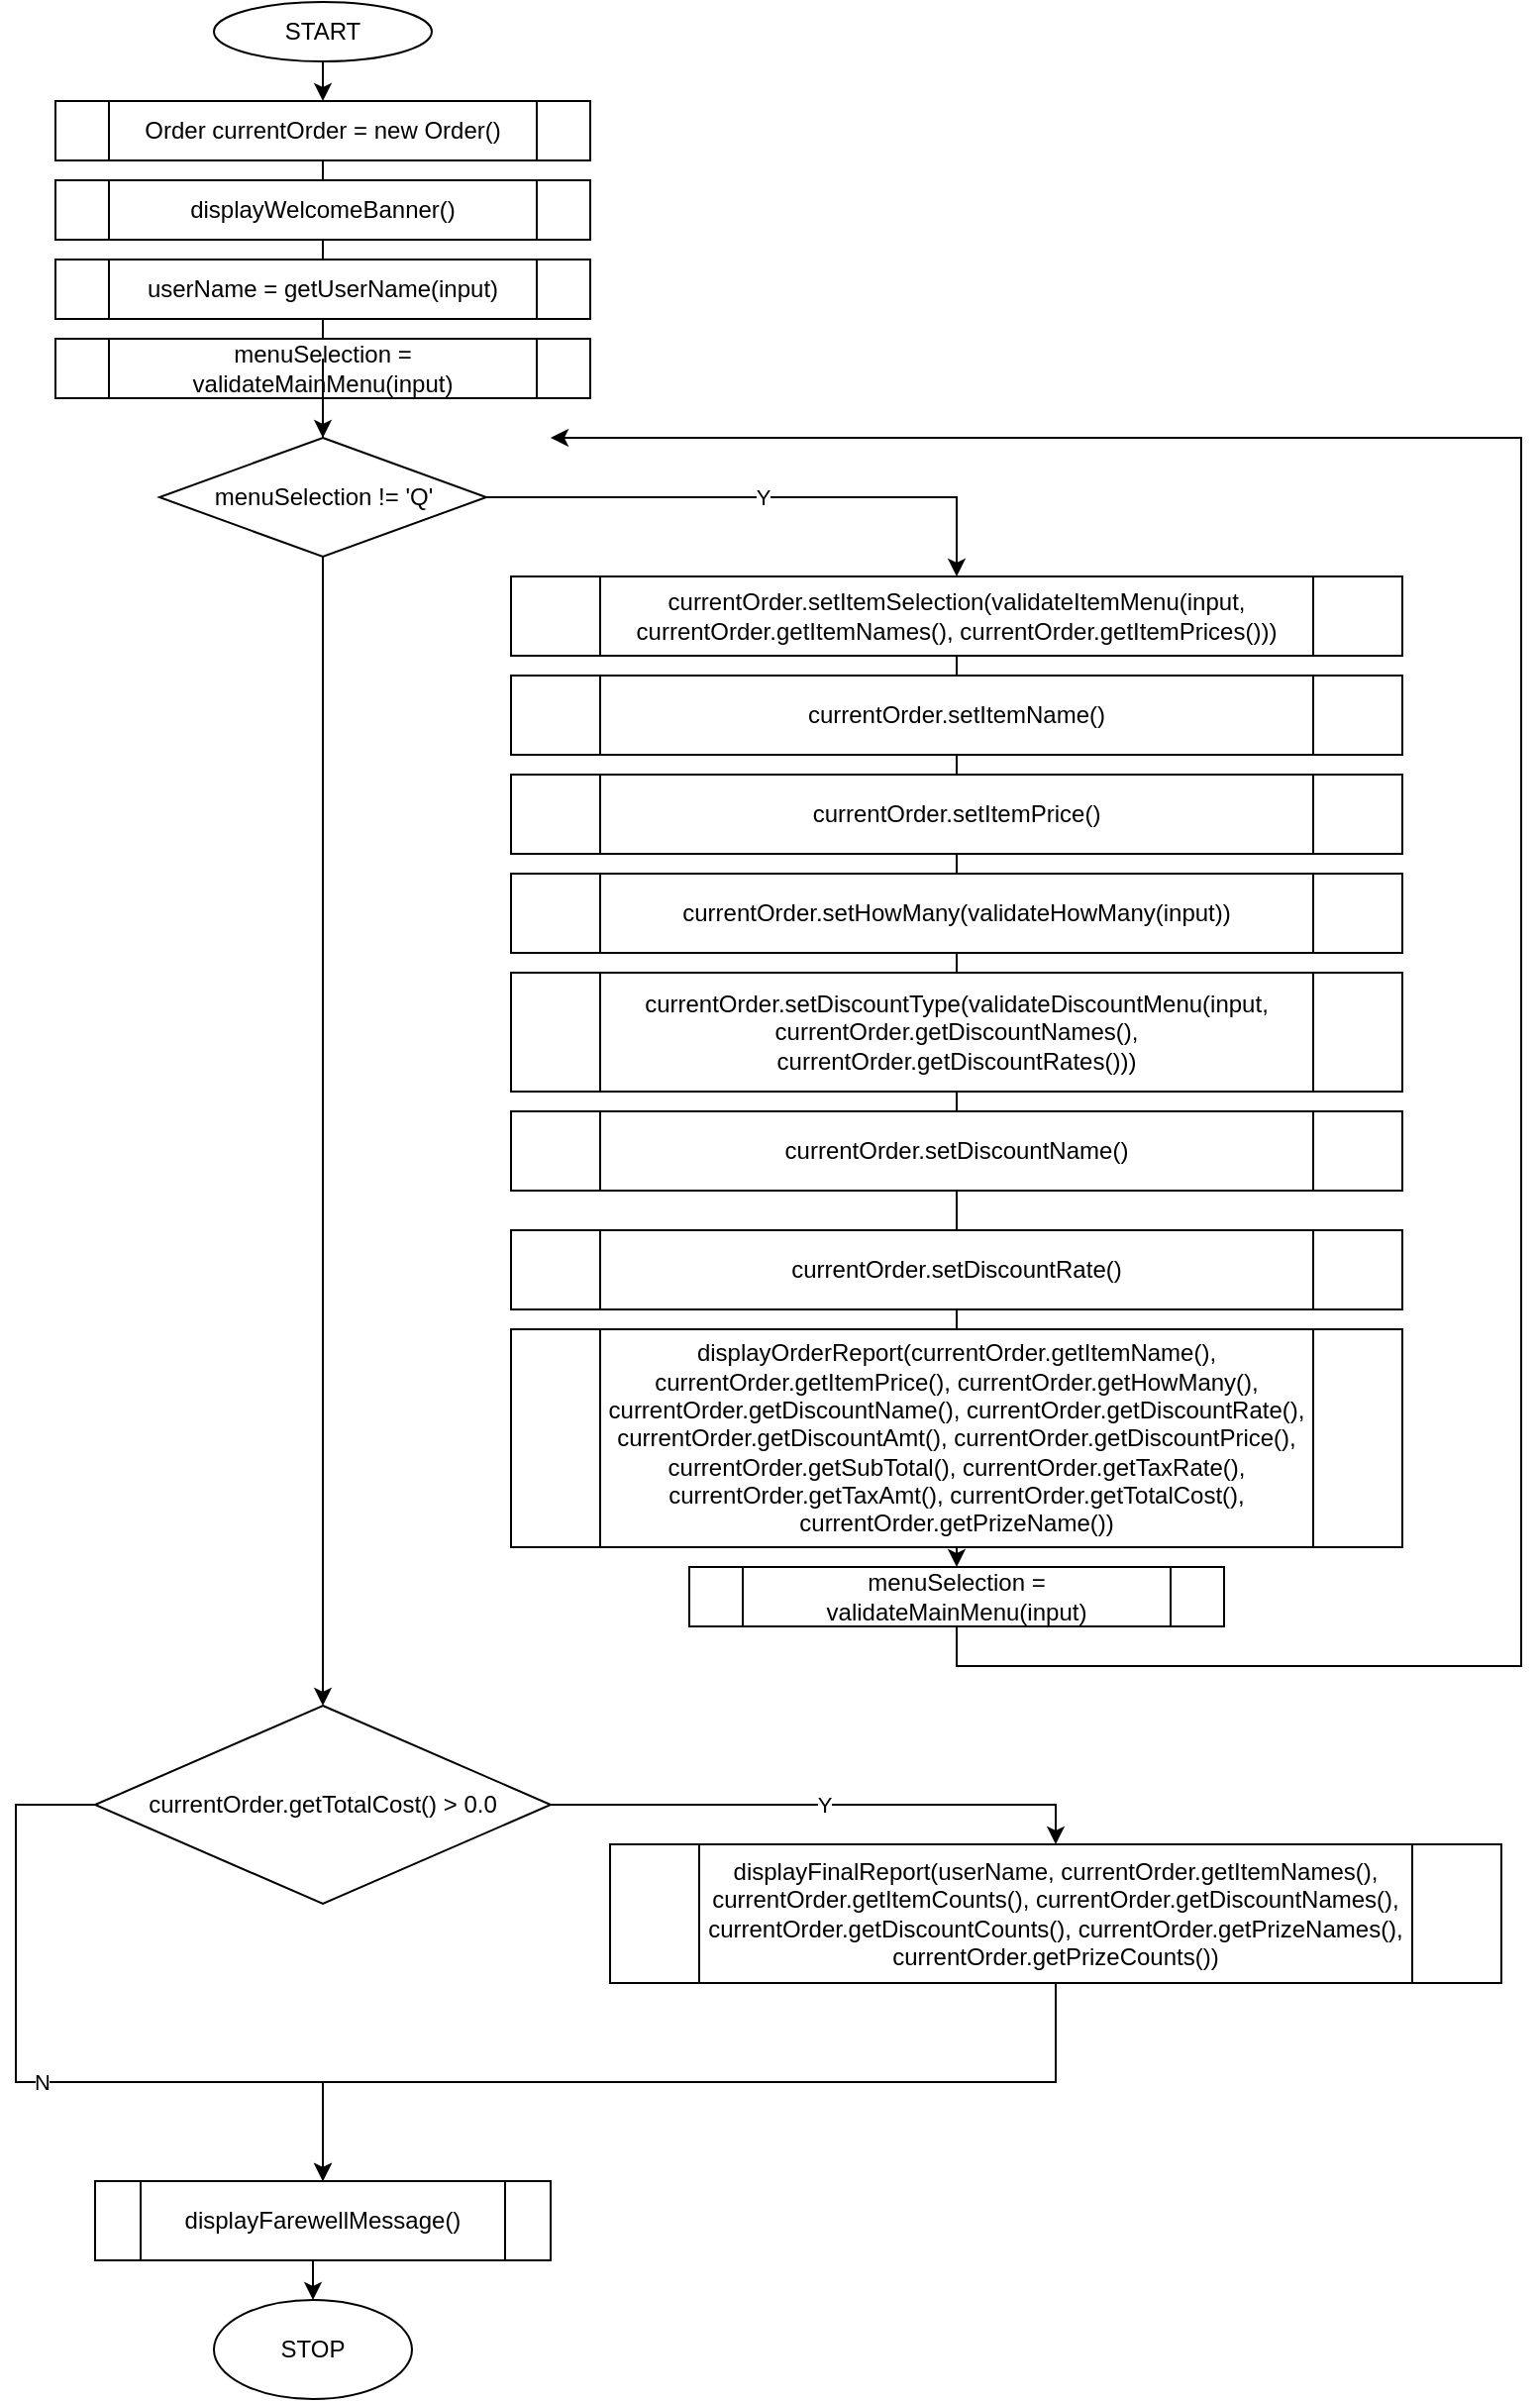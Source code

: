 <mxfile version="13.8.2" type="device" pages="2"><diagram id="sqWrR0UtRTrKggQgR2tC" name="main"><mxGraphModel dx="780" dy="1012" grid="1" gridSize="10" guides="1" tooltips="1" connect="1" arrows="1" fold="1" page="1" pageScale="1" pageWidth="850" pageHeight="1100" math="0" shadow="0"><root><mxCell id="xZfOtPbGWYiHOuD02-bi-0"/><mxCell id="xZfOtPbGWYiHOuD02-bi-1" parent="xZfOtPbGWYiHOuD02-bi-0"/><mxCell id="ByoWQG0pAdCpzMLU4Uqk-29" style="edgeStyle=orthogonalEdgeStyle;rounded=0;orthogonalLoop=1;jettySize=auto;html=1;exitX=0.5;exitY=1;exitDx=0;exitDy=0;entryX=0.5;entryY=0;entryDx=0;entryDy=0;" edge="1" parent="xZfOtPbGWYiHOuD02-bi-1" source="ByoWQG0pAdCpzMLU4Uqk-30" target="ByoWQG0pAdCpzMLU4Uqk-32"><mxGeometry relative="1" as="geometry"/></mxCell><mxCell id="ByoWQG0pAdCpzMLU4Uqk-30" value="START" style="ellipse;whiteSpace=wrap;html=1;" vertex="1" parent="xZfOtPbGWYiHOuD02-bi-1"><mxGeometry x="250" y="80" width="110" height="30" as="geometry"/></mxCell><mxCell id="ByoWQG0pAdCpzMLU4Uqk-31" style="edgeStyle=orthogonalEdgeStyle;rounded=0;orthogonalLoop=1;jettySize=auto;html=1;exitX=0.5;exitY=1;exitDx=0;exitDy=0;entryX=0.5;entryY=0;entryDx=0;entryDy=0;" edge="1" parent="xZfOtPbGWYiHOuD02-bi-1" source="ByoWQG0pAdCpzMLU4Uqk-32" target="ByoWQG0pAdCpzMLU4Uqk-38"><mxGeometry relative="1" as="geometry"/></mxCell><mxCell id="ByoWQG0pAdCpzMLU4Uqk-32" value="Order currentOrder = new Order()" style="shape=process;whiteSpace=wrap;html=1;backgroundOutline=1;" vertex="1" parent="xZfOtPbGWYiHOuD02-bi-1"><mxGeometry x="170" y="130" width="270" height="30" as="geometry"/></mxCell><mxCell id="ByoWQG0pAdCpzMLU4Uqk-33" value="displayWelcomeBanner()" style="shape=process;whiteSpace=wrap;html=1;backgroundOutline=1;" vertex="1" parent="xZfOtPbGWYiHOuD02-bi-1"><mxGeometry x="170" y="170" width="270" height="30" as="geometry"/></mxCell><mxCell id="ByoWQG0pAdCpzMLU4Uqk-34" value="userName = getUserName(input)" style="shape=process;whiteSpace=wrap;html=1;backgroundOutline=1;" vertex="1" parent="xZfOtPbGWYiHOuD02-bi-1"><mxGeometry x="170" y="210" width="270" height="30" as="geometry"/></mxCell><mxCell id="ByoWQG0pAdCpzMLU4Uqk-35" value="menuSelection = validateMainMenu(input)" style="shape=process;whiteSpace=wrap;html=1;backgroundOutline=1;" vertex="1" parent="xZfOtPbGWYiHOuD02-bi-1"><mxGeometry x="170" y="250" width="270" height="30" as="geometry"/></mxCell><mxCell id="ByoWQG0pAdCpzMLU4Uqk-36" value="Y" style="edgeStyle=orthogonalEdgeStyle;rounded=0;orthogonalLoop=1;jettySize=auto;html=1;exitX=1;exitY=0.5;exitDx=0;exitDy=0;entryX=0.5;entryY=0;entryDx=0;entryDy=0;" edge="1" parent="xZfOtPbGWYiHOuD02-bi-1" source="ByoWQG0pAdCpzMLU4Uqk-38" target="ByoWQG0pAdCpzMLU4Uqk-40"><mxGeometry relative="1" as="geometry"/></mxCell><mxCell id="ByoWQG0pAdCpzMLU4Uqk-37" style="edgeStyle=orthogonalEdgeStyle;rounded=0;orthogonalLoop=1;jettySize=auto;html=1;exitX=0.5;exitY=1;exitDx=0;exitDy=0;" edge="1" parent="xZfOtPbGWYiHOuD02-bi-1" source="ByoWQG0pAdCpzMLU4Uqk-38"><mxGeometry relative="1" as="geometry"><mxPoint x="305" y="940" as="targetPoint"/><Array as="points"><mxPoint x="305" y="260"/><mxPoint x="305" y="260"/></Array></mxGeometry></mxCell><mxCell id="ByoWQG0pAdCpzMLU4Uqk-38" value="menuSelection != 'Q'" style="rhombus;whiteSpace=wrap;html=1;" vertex="1" parent="xZfOtPbGWYiHOuD02-bi-1"><mxGeometry x="222.5" y="300" width="165" height="60" as="geometry"/></mxCell><mxCell id="ByoWQG0pAdCpzMLU4Uqk-39" style="edgeStyle=orthogonalEdgeStyle;rounded=0;orthogonalLoop=1;jettySize=auto;html=1;exitX=0.5;exitY=1;exitDx=0;exitDy=0;entryX=0.5;entryY=0;entryDx=0;entryDy=0;" edge="1" parent="xZfOtPbGWYiHOuD02-bi-1" source="ByoWQG0pAdCpzMLU4Uqk-40" target="ByoWQG0pAdCpzMLU4Uqk-49"><mxGeometry relative="1" as="geometry"/></mxCell><mxCell id="ByoWQG0pAdCpzMLU4Uqk-40" value="currentOrder.setItemSelection(validateItemMenu(input, currentOrder.getItemNames(), currentOrder.getItemPrices()))" style="shape=process;whiteSpace=wrap;html=1;backgroundOutline=1;" vertex="1" parent="xZfOtPbGWYiHOuD02-bi-1"><mxGeometry x="400" y="370" width="450" height="40" as="geometry"/></mxCell><mxCell id="ByoWQG0pAdCpzMLU4Uqk-41" value="currentOrder.setItemName()" style="shape=process;whiteSpace=wrap;html=1;backgroundOutline=1;" vertex="1" parent="xZfOtPbGWYiHOuD02-bi-1"><mxGeometry x="400" y="420" width="450" height="40" as="geometry"/></mxCell><mxCell id="ByoWQG0pAdCpzMLU4Uqk-42" value="currentOrder.setItemPrice()" style="shape=process;whiteSpace=wrap;html=1;backgroundOutline=1;" vertex="1" parent="xZfOtPbGWYiHOuD02-bi-1"><mxGeometry x="400" y="470" width="450" height="40" as="geometry"/></mxCell><mxCell id="ByoWQG0pAdCpzMLU4Uqk-43" value="currentOrder.setHowMany(validateHowMany(input))" style="shape=process;whiteSpace=wrap;html=1;backgroundOutline=1;" vertex="1" parent="xZfOtPbGWYiHOuD02-bi-1"><mxGeometry x="400" y="520" width="450" height="40" as="geometry"/></mxCell><mxCell id="ByoWQG0pAdCpzMLU4Uqk-44" value="currentOrder.setDiscountType(validateDiscountMenu(input, currentOrder.getDiscountNames(), currentOrder.getDiscountRates()))" style="shape=process;whiteSpace=wrap;html=1;backgroundOutline=1;" vertex="1" parent="xZfOtPbGWYiHOuD02-bi-1"><mxGeometry x="400" y="570" width="450" height="60" as="geometry"/></mxCell><mxCell id="ByoWQG0pAdCpzMLU4Uqk-45" value="currentOrder.setDiscountName()" style="shape=process;whiteSpace=wrap;html=1;backgroundOutline=1;" vertex="1" parent="xZfOtPbGWYiHOuD02-bi-1"><mxGeometry x="400" y="640" width="450" height="40" as="geometry"/></mxCell><mxCell id="ByoWQG0pAdCpzMLU4Uqk-46" value="currentOrder.setDiscountRate()" style="shape=process;whiteSpace=wrap;html=1;backgroundOutline=1;" vertex="1" parent="xZfOtPbGWYiHOuD02-bi-1"><mxGeometry x="400" y="700" width="450" height="40" as="geometry"/></mxCell><mxCell id="ByoWQG0pAdCpzMLU4Uqk-47" value="displayOrderReport(currentOrder.getItemName(), currentOrder.getItemPrice(), currentOrder.getHowMany(), currentOrder.getDiscountName(), currentOrder.getDiscountRate(), currentOrder.getDiscountAmt(), currentOrder.getDiscountPrice(), currentOrder.getSubTotal(), currentOrder.getTaxRate(), currentOrder.getTaxAmt(), currentOrder.getTotalCost(), currentOrder.getPrizeName())" style="shape=process;whiteSpace=wrap;html=1;backgroundOutline=1;" vertex="1" parent="xZfOtPbGWYiHOuD02-bi-1"><mxGeometry x="400" y="750" width="450" height="110" as="geometry"/></mxCell><mxCell id="ByoWQG0pAdCpzMLU4Uqk-48" style="edgeStyle=orthogonalEdgeStyle;rounded=0;orthogonalLoop=1;jettySize=auto;html=1;exitX=0.5;exitY=1;exitDx=0;exitDy=0;" edge="1" parent="xZfOtPbGWYiHOuD02-bi-1" source="ByoWQG0pAdCpzMLU4Uqk-49"><mxGeometry relative="1" as="geometry"><mxPoint x="420" y="300" as="targetPoint"/><Array as="points"><mxPoint x="625" y="920"/><mxPoint x="910" y="920"/><mxPoint x="910" y="300"/></Array></mxGeometry></mxCell><mxCell id="ByoWQG0pAdCpzMLU4Uqk-49" value="menuSelection = validateMainMenu(input)" style="shape=process;whiteSpace=wrap;html=1;backgroundOutline=1;" vertex="1" parent="xZfOtPbGWYiHOuD02-bi-1"><mxGeometry x="490" y="870" width="270" height="30" as="geometry"/></mxCell><mxCell id="ByoWQG0pAdCpzMLU4Uqk-50" value="N" style="edgeStyle=orthogonalEdgeStyle;rounded=0;orthogonalLoop=1;jettySize=auto;html=1;exitX=0;exitY=0.5;exitDx=0;exitDy=0;entryX=0.5;entryY=0;entryDx=0;entryDy=0;" edge="1" parent="xZfOtPbGWYiHOuD02-bi-1" source="ByoWQG0pAdCpzMLU4Uqk-52" target="ByoWQG0pAdCpzMLU4Uqk-54"><mxGeometry relative="1" as="geometry"><Array as="points"><mxPoint x="150" y="990"/><mxPoint x="150" y="1130"/><mxPoint x="305" y="1130"/></Array></mxGeometry></mxCell><mxCell id="ByoWQG0pAdCpzMLU4Uqk-51" value="Y" style="edgeStyle=orthogonalEdgeStyle;rounded=0;orthogonalLoop=1;jettySize=auto;html=1;exitX=1;exitY=0.5;exitDx=0;exitDy=0;entryX=0.5;entryY=0;entryDx=0;entryDy=0;" edge="1" parent="xZfOtPbGWYiHOuD02-bi-1" source="ByoWQG0pAdCpzMLU4Uqk-52" target="ByoWQG0pAdCpzMLU4Uqk-56"><mxGeometry relative="1" as="geometry"/></mxCell><mxCell id="ByoWQG0pAdCpzMLU4Uqk-52" value="currentOrder.getTotalCost() &amp;gt; 0.0" style="rhombus;whiteSpace=wrap;html=1;" vertex="1" parent="xZfOtPbGWYiHOuD02-bi-1"><mxGeometry x="190" y="940" width="230" height="100" as="geometry"/></mxCell><mxCell id="ByoWQG0pAdCpzMLU4Uqk-53" style="edgeStyle=orthogonalEdgeStyle;rounded=0;orthogonalLoop=1;jettySize=auto;html=1;exitX=0.5;exitY=1;exitDx=0;exitDy=0;entryX=0.5;entryY=0;entryDx=0;entryDy=0;" edge="1" parent="xZfOtPbGWYiHOuD02-bi-1" source="ByoWQG0pAdCpzMLU4Uqk-54" target="ByoWQG0pAdCpzMLU4Uqk-57"><mxGeometry relative="1" as="geometry"/></mxCell><mxCell id="ByoWQG0pAdCpzMLU4Uqk-54" value="displayFarewellMessage()" style="shape=process;whiteSpace=wrap;html=1;backgroundOutline=1;" vertex="1" parent="xZfOtPbGWYiHOuD02-bi-1"><mxGeometry x="190" y="1180" width="230" height="40" as="geometry"/></mxCell><mxCell id="ByoWQG0pAdCpzMLU4Uqk-55" style="edgeStyle=orthogonalEdgeStyle;rounded=0;orthogonalLoop=1;jettySize=auto;html=1;exitX=0.5;exitY=1;exitDx=0;exitDy=0;entryX=0.5;entryY=0;entryDx=0;entryDy=0;" edge="1" parent="xZfOtPbGWYiHOuD02-bi-1" source="ByoWQG0pAdCpzMLU4Uqk-56" target="ByoWQG0pAdCpzMLU4Uqk-54"><mxGeometry relative="1" as="geometry"/></mxCell><mxCell id="ByoWQG0pAdCpzMLU4Uqk-56" value="displayFinalReport(userName, currentOrder.getItemNames(), currentOrder.getItemCounts(), currentOrder.getDiscountNames(), currentOrder.getDiscountCounts(), currentOrder.getPrizeNames(), currentOrder.getPrizeCounts())" style="shape=process;whiteSpace=wrap;html=1;backgroundOutline=1;" vertex="1" parent="xZfOtPbGWYiHOuD02-bi-1"><mxGeometry x="450" y="1010" width="450" height="70" as="geometry"/></mxCell><mxCell id="ByoWQG0pAdCpzMLU4Uqk-57" value="STOP" style="ellipse;whiteSpace=wrap;html=1;" vertex="1" parent="xZfOtPbGWYiHOuD02-bi-1"><mxGeometry x="250" y="1240" width="100" height="50" as="geometry"/></mxCell></root></mxGraphModel></diagram><diagram id="LFZiJyuvHQU8qql8PGfD" name="UML"><mxGraphModel dx="390" dy="506" grid="1" gridSize="10" guides="1" tooltips="1" connect="1" arrows="1" fold="1" page="1" pageScale="1" pageWidth="850" pageHeight="1100" math="0" shadow="0"><root><mxCell id="qlbEOhpx_gHSYt9_AFsd-0"/><mxCell id="qlbEOhpx_gHSYt9_AFsd-1" parent="qlbEOhpx_gHSYt9_AFsd-0"/><mxCell id="qlbEOhpx_gHSYt9_AFsd-2" value="" style="shape=table;html=1;whiteSpace=wrap;startSize=0;container=1;collapsible=0;childLayout=tableLayout;" parent="qlbEOhpx_gHSYt9_AFsd-1" vertex="1"><mxGeometry x="40" y="80" width="710" height="764" as="geometry"/></mxCell><mxCell id="qlbEOhpx_gHSYt9_AFsd-3" value="" style="shape=partialRectangle;html=1;whiteSpace=wrap;collapsible=0;dropTarget=0;pointerEvents=0;fillColor=none;top=0;left=0;bottom=0;right=0;points=[[0,0.5],[1,0.5]];portConstraint=eastwest;" parent="qlbEOhpx_gHSYt9_AFsd-2" vertex="1"><mxGeometry width="710" height="27" as="geometry"/></mxCell><mxCell id="qlbEOhpx_gHSYt9_AFsd-4" value="Order" style="shape=partialRectangle;html=1;whiteSpace=wrap;connectable=0;overflow=hidden;fillColor=none;top=0;left=0;bottom=0;right=0;" parent="qlbEOhpx_gHSYt9_AFsd-3" vertex="1"><mxGeometry width="710" height="27" as="geometry"/></mxCell><mxCell id="qlbEOhpx_gHSYt9_AFsd-5" value="" style="shape=partialRectangle;html=1;whiteSpace=wrap;collapsible=0;dropTarget=0;pointerEvents=0;fillColor=none;top=0;left=0;bottom=0;right=0;points=[[0,0.5],[1,0.5]];portConstraint=eastwest;" parent="qlbEOhpx_gHSYt9_AFsd-2" vertex="1"><mxGeometry y="27" width="710" height="283" as="geometry"/></mxCell><mxCell id="qlbEOhpx_gHSYt9_AFsd-6" value="&lt;div&gt;- ITEM_NAMES : String[] = {&quot;Premium Sod&quot;, &quot;Special Sod&quot;, &quot;Basic Sod&quot;, &quot;Economic Sod&quot;}&lt;/div&gt;&lt;div&gt;- ITEM_PRICES : double[] = {9.95, 5.95, 3.95, 1.95}&lt;/div&gt;&lt;div&gt;- DISCOUNT_NAMES : String[] = {&quot;Member&quot;, &quot;Senior&quot;, &quot;No Discount&quot;}&lt;/div&gt;&lt;div&gt;- DISCOUNT_RATES : double[] {0.25, 0.15, 0.0}&lt;/div&gt;&lt;div&gt;- PRIZE_NAMES : String[] = {&quot;The Prophet&quot;, &quot;Do Not Say That We Have Nothing&quot;, &quot;Reincarnation Blues&quot;}&lt;/div&gt;&lt;div&gt;- TAX_RATE : double = .075&lt;/div&gt;&lt;div&gt;- itemCounts : int[]&lt;/div&gt;&lt;div&gt;- discountCounts : int[]&lt;/div&gt;&lt;div&gt;- prizeCounts : int[]&lt;/div&gt;&lt;div&gt;- itemSelection : int&lt;/div&gt;&lt;div&gt;- discountType : int&lt;/div&gt;&lt;div&gt;- itemName : String&lt;/div&gt;&lt;div&gt;- itemPrice : double&lt;/div&gt;&lt;div&gt;- discountName : String&lt;/div&gt;&lt;div&gt;- discountRate : double&lt;/div&gt;&lt;div&gt;- howMany : int&lt;/div&gt;&lt;div&gt;- prizeGenerator : Random&lt;/div&gt;&lt;div&gt;- prizeName : String&lt;br&gt;&lt;/div&gt;" style="shape=partialRectangle;html=1;whiteSpace=wrap;connectable=0;overflow=hidden;fillColor=none;top=0;left=0;bottom=0;right=0;align=left;" parent="qlbEOhpx_gHSYt9_AFsd-5" vertex="1"><mxGeometry width="710" height="283" as="geometry"/></mxCell><mxCell id="qlbEOhpx_gHSYt9_AFsd-7" style="shape=partialRectangle;html=1;whiteSpace=wrap;collapsible=0;dropTarget=0;pointerEvents=0;fillColor=none;top=0;left=0;bottom=0;right=0;points=[[0,0.5],[1,0.5]];portConstraint=eastwest;" parent="qlbEOhpx_gHSYt9_AFsd-2" vertex="1"><mxGeometry y="310" width="710" height="454" as="geometry"/></mxCell><mxCell id="qlbEOhpx_gHSYt9_AFsd-8" value="&lt;div&gt;+ Order() : N/A&lt;/div&gt;&lt;div&gt;+ setItemSelection(borrowedMenuSelection : char) : void&lt;/div&gt;&lt;div&gt;+ setItemName() : void&lt;/div&gt;&lt;div&gt;+ setItemPrice() : void&lt;/div&gt;&lt;div&gt;+ setHowMany(borrowedHowMany : String) : void&lt;/div&gt;&lt;div&gt;+ setDiscountType(borrowedMenuSelection : char) : void&lt;/div&gt;&lt;div&gt;+ setDiscountName() : void&lt;/div&gt;&lt;div&gt;+ setDiscountRate() : void&lt;/div&gt;&lt;div&gt;+ setPrizeName() : void&lt;/div&gt;&lt;div&gt;+ getItemName() : String&lt;/div&gt;&lt;div&gt;+ getItemPrice() : double&lt;/div&gt;&lt;div&gt;+ getHowMany() : int&lt;/div&gt;&lt;div&gt;+ getDiscountName() : String&lt;/div&gt;&lt;div&gt;+ getDiscountRate() : double&lt;/div&gt;&lt;div&gt;+ getDiscountAmt() : double&lt;/div&gt;&lt;div&gt;+ getDiscountPrice() : double&lt;/div&gt;&lt;div&gt;+ getSubTotal() : double&lt;/div&gt;&lt;div&gt;+ getTaxRate() : double&lt;/div&gt;&lt;div&gt;+ getTaxAmt() : double&lt;/div&gt;&lt;div&gt;+ getTotalCost() : double&lt;/div&gt;&lt;div&gt;+ getItemNames() : String[]&lt;/div&gt;&lt;div&gt;+ getItemPrices() : double[]&lt;/div&gt;&lt;div&gt;+ getDiscountNames() : String[]&lt;/div&gt;&lt;div&gt;+ getDiscountRates() : double[]&lt;/div&gt;&lt;div&gt;+ getItemCounts() : int[]&lt;/div&gt;&lt;div&gt;+ getDiscountCounts() : int[]&lt;/div&gt;&lt;div&gt;+ getPrizeCounts() : int[]&lt;/div&gt;&lt;div&gt;+ getPrizeName() : String&lt;/div&gt;&lt;div&gt;+ getPrizeNames() : String[]&lt;/div&gt;&lt;div&gt;+ getRandomNumber() : int&lt;br&gt;&lt;/div&gt;" style="shape=partialRectangle;html=1;whiteSpace=wrap;connectable=0;overflow=hidden;fillColor=none;top=0;left=0;bottom=0;right=0;align=left;" parent="qlbEOhpx_gHSYt9_AFsd-7" vertex="1"><mxGeometry width="710" height="454" as="geometry"/></mxCell></root></mxGraphModel></diagram></mxfile>